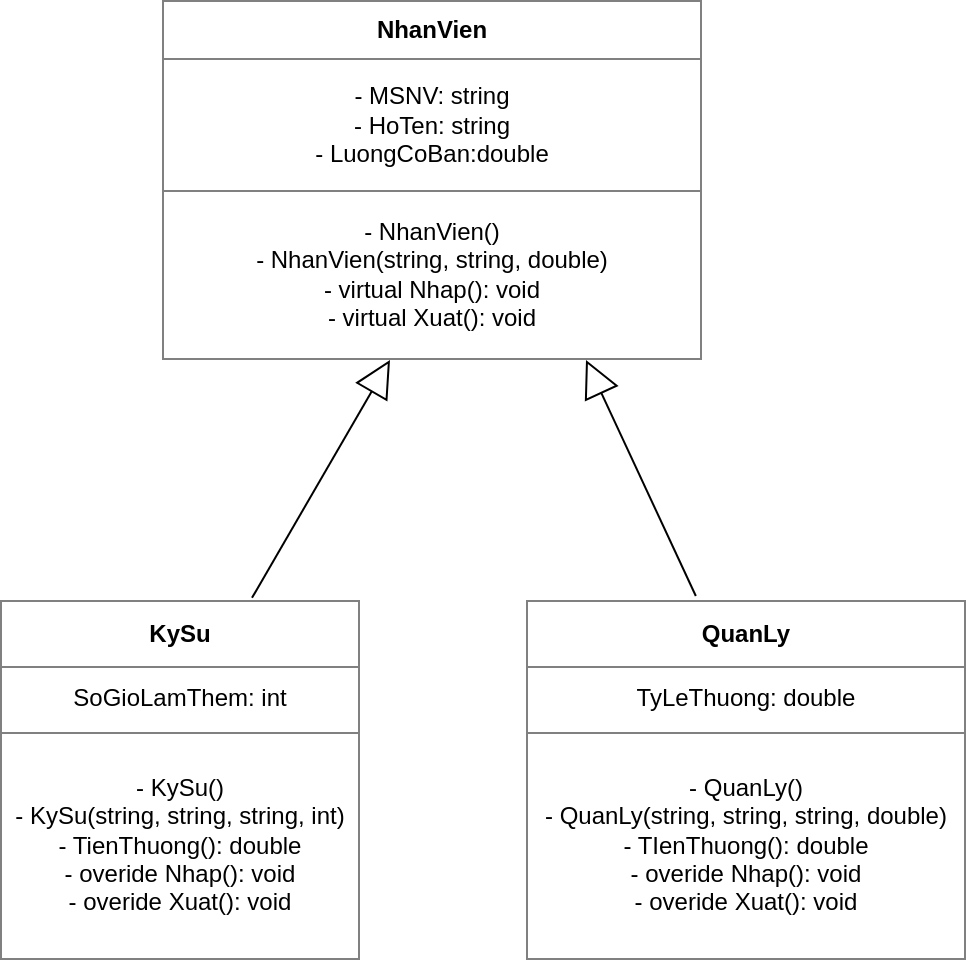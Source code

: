 <mxfile version="24.7.8" pages="3">
  <diagram name="Page-1" id="mpL8FB8cR5MUSjM7tRnr">
    <mxGraphModel dx="730" dy="609" grid="0" gridSize="10" guides="1" tooltips="1" connect="1" arrows="1" fold="1" page="1" pageScale="1" pageWidth="850" pageHeight="1100" math="0" shadow="0">
      <root>
        <mxCell id="0" />
        <mxCell id="1" parent="0" />
        <mxCell id="7dm4zi10hJoL8BKpoG89-9" value="&lt;table border=&quot;1&quot; width=&quot;100%&quot; height=&quot;100%&quot; cellpadding=&quot;4&quot; style=&quot;width:100%;height:100%;border-collapse:collapse;&quot;&gt;&lt;tbody&gt;&lt;tr&gt;&lt;th align=&quot;center&quot;&gt;NhanVien&lt;/th&gt;&lt;/tr&gt;&lt;tr&gt;&lt;td align=&quot;center&quot;&gt;- MSNV: string&lt;br&gt;- HoTen: string&lt;br&gt;- LuongCoBan:double&lt;/td&gt;&lt;/tr&gt;&lt;tr&gt;&lt;td align=&quot;center&quot;&gt;- NhanVien()&lt;br&gt;- NhanVien(string, string, double)&lt;br&gt;- virtual Nhap(): void&lt;br&gt;- virtual Xuat(): void&lt;br&gt;&lt;/td&gt;&lt;/tr&gt;&lt;/tbody&gt;&lt;/table&gt;" style="text;html=1;whiteSpace=wrap;strokeColor=none;fillColor=none;overflow=fill;" vertex="1" parent="1">
          <mxGeometry x="200" y="30" width="270" height="180" as="geometry" />
        </mxCell>
        <mxCell id="7dm4zi10hJoL8BKpoG89-10" value="&lt;table border=&quot;1&quot; width=&quot;100%&quot; height=&quot;100%&quot; cellpadding=&quot;4&quot; style=&quot;width:100%;height:100%;border-collapse:collapse;&quot;&gt;&lt;tbody&gt;&lt;tr&gt;&lt;th align=&quot;center&quot;&gt;KySu&lt;/th&gt;&lt;/tr&gt;&lt;tr&gt;&lt;td align=&quot;center&quot;&gt;SoGioLamThem: int&lt;/td&gt;&lt;/tr&gt;&lt;tr&gt;&lt;td align=&quot;center&quot;&gt;- KySu()&lt;br&gt;- KySu(string, string, string, int)&lt;br&gt;- TienThuong(): double&lt;br&gt;- overide Nhap(): void&lt;br&gt;- overide Xuat(): void&lt;/td&gt;&lt;/tr&gt;&lt;/tbody&gt;&lt;/table&gt;" style="text;html=1;whiteSpace=wrap;overflow=fill;" vertex="1" parent="1">
          <mxGeometry x="119" y="330" width="180" height="180" as="geometry" />
        </mxCell>
        <mxCell id="7dm4zi10hJoL8BKpoG89-11" value="&lt;table border=&quot;1&quot; width=&quot;100%&quot; height=&quot;100%&quot; cellpadding=&quot;4&quot; style=&quot;width:100%;height:100%;border-collapse:collapse;&quot;&gt;&lt;tbody&gt;&lt;tr&gt;&lt;th align=&quot;center&quot;&gt;QuanLy&lt;/th&gt;&lt;/tr&gt;&lt;tr&gt;&lt;td align=&quot;center&quot;&gt;TyLeThuong: double&lt;/td&gt;&lt;/tr&gt;&lt;tr&gt;&lt;td align=&quot;center&quot;&gt;- QuanLy()&lt;br&gt;- QuanLy(string, string, string, double)&lt;br&gt;- TIenThuong(): double&lt;br&gt;- overide Nhap(): void&lt;br&gt;- overide Xuat(): void&lt;/td&gt;&lt;/tr&gt;&lt;/tbody&gt;&lt;/table&gt;" style="text;html=1;whiteSpace=wrap;strokeColor=none;fillColor=none;overflow=fill;" vertex="1" parent="1">
          <mxGeometry x="382" y="330" width="220" height="180" as="geometry" />
        </mxCell>
        <mxCell id="7dm4zi10hJoL8BKpoG89-14" value="" style="endArrow=block;endSize=16;endFill=0;html=1;rounded=0;exitX=0.7;exitY=-0.006;exitDx=0;exitDy=0;exitPerimeter=0;" edge="1" parent="1" source="7dm4zi10hJoL8BKpoG89-10">
          <mxGeometry width="160" relative="1" as="geometry">
            <mxPoint x="190" y="270" as="sourcePoint" />
            <mxPoint x="314" y="210" as="targetPoint" />
          </mxGeometry>
        </mxCell>
        <mxCell id="7dm4zi10hJoL8BKpoG89-15" value="" style="endArrow=block;endSize=16;endFill=0;html=1;rounded=0;exitX=0.386;exitY=-0.011;exitDx=0;exitDy=0;exitPerimeter=0;" edge="1" parent="1" source="7dm4zi10hJoL8BKpoG89-11">
          <mxGeometry width="160" relative="1" as="geometry">
            <mxPoint x="343" y="329" as="sourcePoint" />
            <mxPoint x="412" y="210" as="targetPoint" />
          </mxGeometry>
        </mxCell>
      </root>
    </mxGraphModel>
  </diagram>
  <diagram id="3Fmmj9klmPGNUNMcsS0k" name="Page-2">
    <mxGraphModel dx="1215" dy="731" grid="0" gridSize="10" guides="1" tooltips="1" connect="1" arrows="1" fold="1" page="1" pageScale="1" pageWidth="850" pageHeight="1100" math="0" shadow="0">
      <root>
        <mxCell id="0" />
        <mxCell id="1" parent="0" />
        <mxCell id="kyk5K_KCRgAxumvu7Xfl-1" value="&lt;table border=&quot;1&quot; width=&quot;100%&quot; height=&quot;100%&quot; cellpadding=&quot;4&quot; style=&quot;width:100%;height:100%;border-collapse:collapse;&quot;&gt;&lt;tbody&gt;&lt;tr&gt;&lt;th align=&quot;center&quot;&gt;Room&lt;/th&gt;&lt;/tr&gt;&lt;tr&gt;&lt;td align=&quot;center&quot;&gt;- SoDem: int&lt;br&gt;- HeSo: int&lt;br&gt;- DoanhThuPhong: long long&lt;/td&gt;&lt;/tr&gt;&lt;tr&gt;&lt;td align=&quot;center&quot;&gt;- Room()&lt;br&gt;- Room(int)&lt;br&gt;- virtual Xuat(): void&lt;br&gt;- GetDoanhThuPhong(): void&lt;/td&gt;&lt;/tr&gt;&lt;/tbody&gt;&lt;/table&gt;" style="text;html=1;whiteSpace=wrap;strokeColor=none;fillColor=none;overflow=fill;" vertex="1" parent="1">
          <mxGeometry x="289" y="16" width="270" height="180" as="geometry" />
        </mxCell>
        <mxCell id="urycVY9IUkMwv30V3uX9-1" value="" style="endArrow=block;endSize=16;endFill=0;html=1;rounded=0;exitX=0.7;exitY=-0.006;exitDx=0;exitDy=0;exitPerimeter=0;entryX=1.005;entryY=0.961;entryDx=0;entryDy=0;entryPerimeter=0;" edge="1" parent="1" target="kyk5K_KCRgAxumvu7Xfl-1">
          <mxGeometry width="160" relative="1" as="geometry">
            <mxPoint x="658" y="259" as="sourcePoint" />
            <mxPoint x="727" y="140" as="targetPoint" />
          </mxGeometry>
        </mxCell>
        <mxCell id="urycVY9IUkMwv30V3uX9-2" value="" style="endArrow=block;endSize=16;endFill=0;html=1;rounded=0;exitX=0.7;exitY=-0.006;exitDx=0;exitDy=0;exitPerimeter=0;entryX=0;entryY=1;entryDx=0;entryDy=0;" edge="1" parent="1" target="kyk5K_KCRgAxumvu7Xfl-1">
          <mxGeometry width="160" relative="1" as="geometry">
            <mxPoint x="185" y="259" as="sourcePoint" />
            <mxPoint x="254" y="140" as="targetPoint" />
          </mxGeometry>
        </mxCell>
        <mxCell id="urycVY9IUkMwv30V3uX9-3" value="&lt;table border=&quot;1&quot; width=&quot;100%&quot; height=&quot;100%&quot; cellpadding=&quot;4&quot; style=&quot;width:100%;height:100%;border-collapse:collapse;&quot;&gt;&lt;tbody&gt;&lt;tr&gt;&lt;th align=&quot;center&quot;&gt;Business&lt;/th&gt;&lt;/tr&gt;&lt;tr&gt;&lt;td align=&quot;center&quot;&gt;&lt;br&gt;&lt;/td&gt;&lt;/tr&gt;&lt;tr&gt;&lt;td align=&quot;center&quot;&gt;- Business()&lt;br&gt;- Business(int)&lt;br&gt;- TinhTien(): long long&lt;br&gt;- override Xuat(): void&lt;/td&gt;&lt;/tr&gt;&lt;/tbody&gt;&lt;/table&gt;" style="text;html=1;whiteSpace=wrap;strokeColor=none;fillColor=none;overflow=fill;" vertex="1" parent="1">
          <mxGeometry x="19" y="259" width="270" height="180" as="geometry" />
        </mxCell>
        <mxCell id="urycVY9IUkMwv30V3uX9-4" value="&lt;table border=&quot;1&quot; width=&quot;100%&quot; height=&quot;100%&quot; cellpadding=&quot;4&quot; style=&quot;width:100%;height:100%;border-collapse:collapse;&quot;&gt;&lt;tbody&gt;&lt;tr&gt;&lt;th align=&quot;center&quot;&gt;Deluxe&lt;/th&gt;&lt;/tr&gt;&lt;tr&gt;&lt;td align=&quot;center&quot;&gt;- PhiDichVu: int&lt;br&gt;- PhiPhucVu: int&lt;/td&gt;&lt;/tr&gt;&lt;tr&gt;&lt;td align=&quot;center&quot;&gt;- Deluxe()&lt;br&gt;- Deluxe(int, int, int)&lt;br&gt;- TinhTien(): long long&lt;br&gt;- override Xuat(): void&lt;/td&gt;&lt;/tr&gt;&lt;/tbody&gt;&lt;/table&gt;" style="text;html=1;whiteSpace=wrap;strokeColor=none;fillColor=none;overflow=fill;" vertex="1" parent="1">
          <mxGeometry x="298" y="261" width="270" height="180" as="geometry" />
        </mxCell>
        <mxCell id="urycVY9IUkMwv30V3uX9-5" value="&lt;table border=&quot;1&quot; width=&quot;100%&quot; height=&quot;100%&quot; cellpadding=&quot;4&quot; style=&quot;width:100%;height:100%;border-collapse:collapse;&quot;&gt;&lt;tbody&gt;&lt;tr&gt;&lt;th align=&quot;center&quot;&gt;Premium&lt;/th&gt;&lt;/tr&gt;&lt;tr&gt;&lt;td align=&quot;center&quot;&gt;- PhiDichVu: int&lt;br&gt;&lt;/td&gt;&lt;/tr&gt;&lt;tr&gt;&lt;td align=&quot;center&quot;&gt;- Premium()&lt;br&gt;- Premium(int, int)&lt;br&gt;- TinhTien(): long long&lt;br&gt;- override Xuat(): void&lt;/td&gt;&lt;/tr&gt;&lt;/tbody&gt;&lt;/table&gt;" style="text;html=1;whiteSpace=wrap;strokeColor=none;fillColor=none;overflow=fill;" vertex="1" parent="1">
          <mxGeometry x="577" y="261" width="270" height="180" as="geometry" />
        </mxCell>
        <mxCell id="urycVY9IUkMwv30V3uX9-6" value="" style="endArrow=block;endSize=16;endFill=0;html=1;rounded=0;exitX=0.528;exitY=-0.014;exitDx=0;exitDy=0;exitPerimeter=0;entryX=1.005;entryY=0.961;entryDx=0;entryDy=0;entryPerimeter=0;" edge="1" parent="1" source="urycVY9IUkMwv30V3uX9-4">
          <mxGeometry width="160" relative="1" as="geometry">
            <mxPoint x="555" y="266" as="sourcePoint" />
            <mxPoint x="457" y="196" as="targetPoint" />
          </mxGeometry>
        </mxCell>
      </root>
    </mxGraphModel>
  </diagram>
  <diagram id="gtIPrIobqnsYlYTz0Odg" name="Page-3">
    <mxGraphModel dx="1215" dy="731" grid="0" gridSize="10" guides="1" tooltips="1" connect="1" arrows="1" fold="1" page="1" pageScale="1" pageWidth="850" pageHeight="1100" math="0" shadow="0">
      <root>
        <mxCell id="0" />
        <mxCell id="1" parent="0" />
        <mxCell id="c1_FGsXA-VxBeBHKXwVR-1" value="&lt;table border=&quot;1&quot; width=&quot;100%&quot; height=&quot;100%&quot; cellpadding=&quot;4&quot; style=&quot;width:100%;height:100%;border-collapse:collapse;&quot;&gt;&lt;tbody&gt;&lt;tr&gt;&lt;th align=&quot;center&quot;&gt;GiaSuc&lt;/th&gt;&lt;/tr&gt;&lt;tr&gt;&lt;td align=&quot;center&quot;&gt;- SoLuong: int&lt;br&gt;- SoLitSua: int&lt;br&gt;- SoCon: int&lt;br&gt;- TiengKeu: string&lt;/td&gt;&lt;/tr&gt;&lt;tr&gt;&lt;td align=&quot;center&quot;&gt;- GiaSuc()&lt;br&gt;- GiaSuc(int)&lt;br&gt;- SoConSau1Lua(): int&lt;br&gt;- SoLitSuaSau1Lua(): int&lt;br&gt;- virtual Xuat(): void&lt;/td&gt;&lt;/tr&gt;&lt;/tbody&gt;&lt;/table&gt;" style="text;html=1;whiteSpace=wrap;strokeColor=none;fillColor=none;overflow=fill;" vertex="1" parent="1">
          <mxGeometry x="303" y="35" width="270" height="180" as="geometry" />
        </mxCell>
        <mxCell id="c1_FGsXA-VxBeBHKXwVR-2" value="&lt;table border=&quot;1&quot; width=&quot;100%&quot; height=&quot;100%&quot; cellpadding=&quot;4&quot; style=&quot;width:100%;height:100%;border-collapse:collapse;&quot;&gt;&lt;tbody&gt;&lt;tr&gt;&lt;th align=&quot;center&quot;&gt;Bo&lt;/th&gt;&lt;/tr&gt;&lt;tr&gt;&lt;td align=&quot;center&quot;&gt;&lt;br&gt;&lt;/td&gt;&lt;/tr&gt;&lt;tr&gt;&lt;td align=&quot;center&quot;&gt;- Bo()&lt;br&gt;- Bo(int)&lt;br&gt;- Keu()&lt;br&gt;- overide Xuat(): void&lt;/td&gt;&lt;/tr&gt;&lt;/tbody&gt;&lt;/table&gt;" style="text;html=1;whiteSpace=wrap;strokeColor=none;fillColor=none;overflow=fill;" vertex="1" parent="1">
          <mxGeometry x="105" y="300" width="185" height="147" as="geometry" />
        </mxCell>
        <mxCell id="c1_FGsXA-VxBeBHKXwVR-3" value="&lt;table border=&quot;1&quot; width=&quot;100%&quot; height=&quot;100%&quot; cellpadding=&quot;4&quot; style=&quot;width:100%;height:100%;border-collapse:collapse;&quot;&gt;&lt;tbody&gt;&lt;tr&gt;&lt;th align=&quot;center&quot;&gt;De&lt;/th&gt;&lt;/tr&gt;&lt;tr&gt;&lt;td align=&quot;center&quot;&gt;&lt;br&gt;&lt;/td&gt;&lt;/tr&gt;&lt;tr&gt;&lt;td align=&quot;center&quot;&gt;- Bo()&lt;br&gt;- Bo(int)&lt;br&gt;- Keu()&lt;br&gt;- overide Xuat(): void&lt;br&gt;&lt;/td&gt;&lt;/tr&gt;&lt;/tbody&gt;&lt;/table&gt;" style="text;html=1;whiteSpace=wrap;strokeColor=none;fillColor=none;overflow=fill;" vertex="1" parent="1">
          <mxGeometry x="328" y="301" width="210" height="147" as="geometry" />
        </mxCell>
        <mxCell id="c1_FGsXA-VxBeBHKXwVR-4" value="&lt;table border=&quot;1&quot; width=&quot;100%&quot; height=&quot;100%&quot; cellpadding=&quot;4&quot; style=&quot;width:100%;height:100%;border-collapse:collapse;&quot;&gt;&lt;tbody&gt;&lt;tr&gt;&lt;th align=&quot;center&quot;&gt;Cuu&lt;/th&gt;&lt;/tr&gt;&lt;tr&gt;&lt;td align=&quot;center&quot;&gt;&lt;br&gt;&lt;/td&gt;&lt;/tr&gt;&lt;tr&gt;&lt;td align=&quot;center&quot;&gt;- Bo()&lt;br&gt;- Bo(int)&lt;br&gt;- Keu()&lt;br&gt;- overide Xuat(): void&lt;br&gt;&lt;/td&gt;&lt;/tr&gt;&lt;/tbody&gt;&lt;/table&gt;" style="text;html=1;whiteSpace=wrap;strokeColor=none;fillColor=none;overflow=fill;" vertex="1" parent="1">
          <mxGeometry x="567" y="303" width="211" height="144" as="geometry" />
        </mxCell>
        <mxCell id="c1_FGsXA-VxBeBHKXwVR-5" value="" style="endArrow=block;endSize=16;endFill=0;html=1;rounded=0;exitX=0.616;exitY=-0.028;exitDx=0;exitDy=0;exitPerimeter=0;entryX=1;entryY=1;entryDx=0;entryDy=0;" edge="1" parent="1" source="c1_FGsXA-VxBeBHKXwVR-4" target="c1_FGsXA-VxBeBHKXwVR-1">
          <mxGeometry width="160" relative="1" as="geometry">
            <mxPoint x="602" y="215" as="sourcePoint" />
            <mxPoint x="762" y="215" as="targetPoint" />
          </mxGeometry>
        </mxCell>
        <mxCell id="c1_FGsXA-VxBeBHKXwVR-7" value="" style="endArrow=block;endSize=16;endFill=0;html=1;rounded=0;exitX=0.6;exitY=0.014;exitDx=0;exitDy=0;exitPerimeter=0;" edge="1" parent="1" source="c1_FGsXA-VxBeBHKXwVR-3">
          <mxGeometry width="160" relative="1" as="geometry">
            <mxPoint x="386.0" y="287.942" as="sourcePoint" />
            <mxPoint x="454.09" y="215" as="targetPoint" />
          </mxGeometry>
        </mxCell>
        <mxCell id="c1_FGsXA-VxBeBHKXwVR-8" value="" style="endArrow=block;endSize=16;endFill=0;html=1;rounded=0;entryX=0;entryY=1;entryDx=0;entryDy=0;exitX=0.395;exitY=-0.007;exitDx=0;exitDy=0;exitPerimeter=0;" edge="1" parent="1" source="c1_FGsXA-VxBeBHKXwVR-2" target="c1_FGsXA-VxBeBHKXwVR-1">
          <mxGeometry width="160" relative="1" as="geometry">
            <mxPoint x="149" y="257" as="sourcePoint" />
            <mxPoint x="309" y="257" as="targetPoint" />
          </mxGeometry>
        </mxCell>
      </root>
    </mxGraphModel>
  </diagram>
</mxfile>
